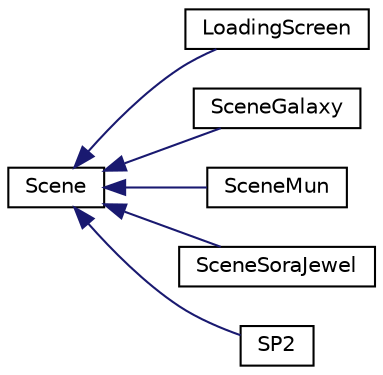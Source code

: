 digraph "Graphical Class Hierarchy"
{
  bgcolor="transparent";
  edge [fontname="Helvetica",fontsize="10",labelfontname="Helvetica",labelfontsize="10"];
  node [fontname="Helvetica",fontsize="10",shape=record];
  rankdir="LR";
  Node1 [label="Scene",height=0.2,width=0.4,color="black",URL="$classScene.html"];
  Node1 -> Node2 [dir="back",color="midnightblue",fontsize="10",style="solid",fontname="Helvetica"];
  Node2 [label="LoadingScreen",height=0.2,width=0.4,color="black",URL="$classLoadingScreen.html",tooltip="Defines the Loading screens and its methods. "];
  Node1 -> Node3 [dir="back",color="midnightblue",fontsize="10",style="solid",fontname="Helvetica"];
  Node3 [label="SceneGalaxy",height=0.2,width=0.4,color="black",URL="$classSceneGalaxy.html",tooltip="Defines the scene Galaxy and its methods. "];
  Node1 -> Node4 [dir="back",color="midnightblue",fontsize="10",style="solid",fontname="Helvetica"];
  Node4 [label="SceneMun",height=0.2,width=0.4,color="black",URL="$classSceneMun.html",tooltip="Defines the scene Mun and its methods. "];
  Node1 -> Node5 [dir="back",color="midnightblue",fontsize="10",style="solid",fontname="Helvetica"];
  Node5 [label="SceneSoraJewel",height=0.2,width=0.4,color="black",URL="$classSceneSoraJewel.html",tooltip="Defines the scene Sora Jewel and its methods. "];
  Node1 -> Node6 [dir="back",color="midnightblue",fontsize="10",style="solid",fontname="Helvetica"];
  Node6 [label="SP2",height=0.2,width=0.4,color="black",URL="$classSP2.html",tooltip="Defines the scene main menu and its methods. "];
}
